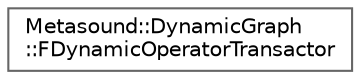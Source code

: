 digraph "Graphical Class Hierarchy"
{
 // INTERACTIVE_SVG=YES
 // LATEX_PDF_SIZE
  bgcolor="transparent";
  edge [fontname=Helvetica,fontsize=10,labelfontname=Helvetica,labelfontsize=10];
  node [fontname=Helvetica,fontsize=10,shape=box,height=0.2,width=0.4];
  rankdir="LR";
  Node0 [id="Node000000",label="Metasound::DynamicGraph\l::FDynamicOperatorTransactor",height=0.2,width=0.4,color="grey40", fillcolor="white", style="filled",URL="$de/d9f/classMetasound_1_1DynamicGraph_1_1FDynamicOperatorTransactor.html",tooltip="The FDynamicOperatorTransactor is used for communicating with a dynamic MetaSound operator."];
}
